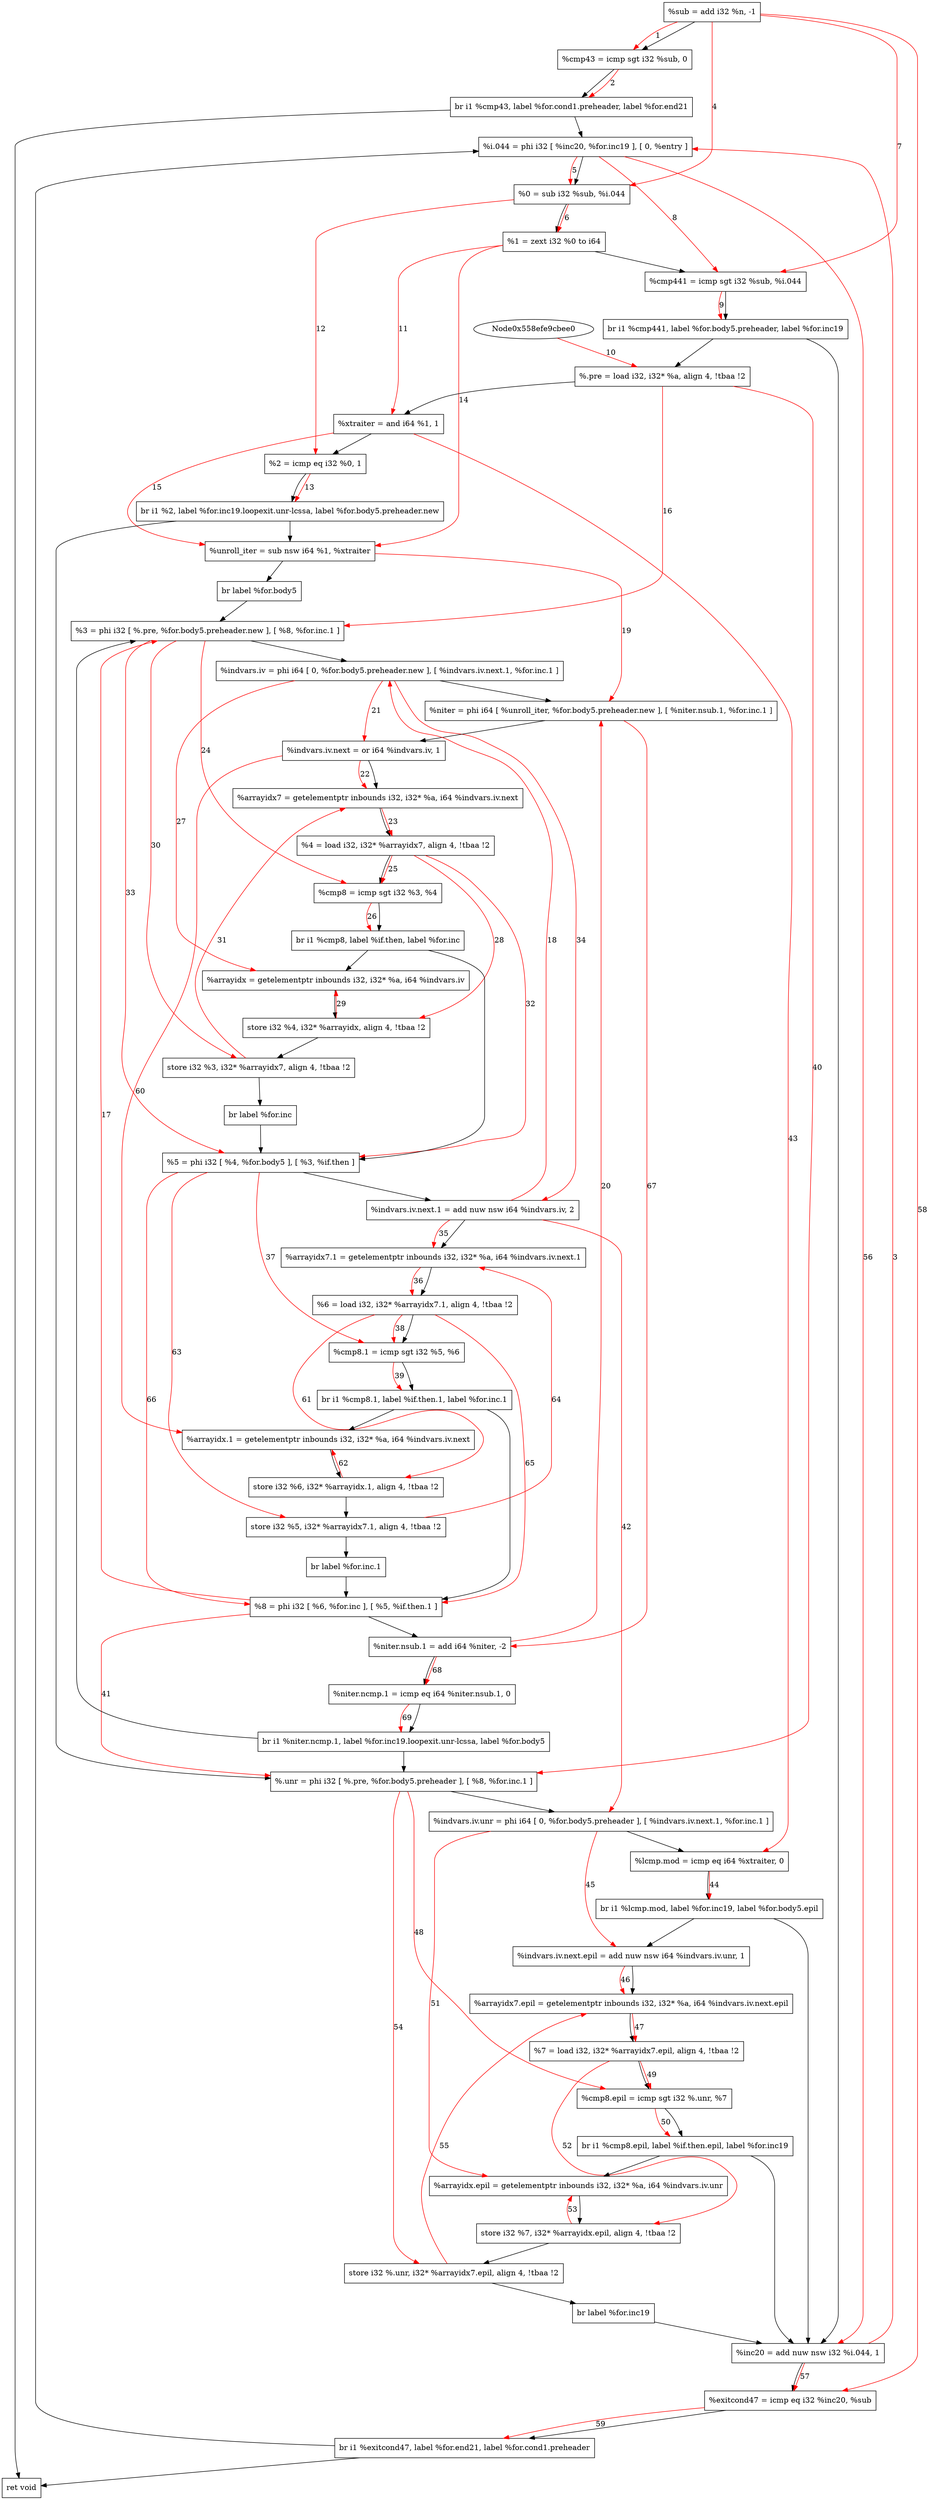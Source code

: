 digraph "CDFG for'func' function" {
	Node0x558efe9cc170[shape=record, label="  %sub = add i32 %n, -1"]
	Node0x558efe9cc1e0[shape=record, label="  %cmp43 = icmp sgt i32 %sub, 0"]
	Node0x558efe956c98[shape=record, label="  br i1 %cmp43, label %for.cond1.preheader, label %for.end21"]
	Node0x558efe9cc508[shape=record, label="  %i.044 = phi i32 [ %inc20, %for.inc19 ], [ 0, %entry ]"]
	Node0x558efe9cc5f0[shape=record, label="  %0 = sub i32 %sub, %i.044"]
	Node0x558efe9cc668[shape=record, label="  %1 = zext i32 %0 to i64"]
	Node0x558efe9cc700[shape=record, label="  %cmp441 = icmp sgt i32 %sub, %i.044"]
	Node0x558efe956db8[shape=record, label="  br i1 %cmp441, label %for.body5.preheader, label %for.inc19"]
	Node0x558efe9cc808[shape=record, label="  %.pre = load i32, i32* %a, align 4, !tbaa !2"]
	Node0x558efe9cd750[shape=record, label="  %xtraiter = and i64 %1, 1"]
	Node0x558efe9cd990[shape=record, label="  %2 = icmp eq i32 %0, 1"]
	Node0x558efe962348[shape=record, label="  br i1 %2, label %for.inc19.loopexit.unr-lcssa, label %for.body5.preheader.new"]
	Node0x558efe9cdc60[shape=record, label="  %unroll_iter = sub nsw i64 %1, %xtraiter"]
	Node0x558efe9cdd38[shape=record, label="  br label %for.body5"]
	Node0x558efe9cde48[shape=record, label="  %3 = phi i32 [ %.pre, %for.body5.preheader.new ], [ %8, %for.inc.1 ]"]
	Node0x558efe9ce008[shape=record, label="  %indvars.iv = phi i64 [ 0, %for.body5.preheader.new ], [ %indvars.iv.next.1, %for.inc.1 ]"]
	Node0x558efe9ce168[shape=record, label="  %niter = phi i64 [ %unroll_iter, %for.body5.preheader.new ], [ %niter.nsub.1, %for.inc.1 ]"]
	Node0x558efe9ce250[shape=record, label="  %indvars.iv.next = or i64 %indvars.iv, 1"]
	Node0x558efe9ce320[shape=record, label="  %arrayidx7 = getelementptr inbounds i32, i32* %a, i64 %indvars.iv.next"]
	Node0x558efe9ce388[shape=record, label="  %4 = load i32, i32* %arrayidx7, align 4, !tbaa !2"]
	Node0x558efe9cea60[shape=record, label="  %cmp8 = icmp sgt i32 %3, %4"]
	Node0x558efe962468[shape=record, label="  br i1 %cmp8, label %if.then, label %for.inc"]
	Node0x558efe9cefb0[shape=record, label="  %arrayidx = getelementptr inbounds i32, i32* %a, i64 %indvars.iv"]
	Node0x558efe9cf030[shape=record, label="  store i32 %4, i32* %arrayidx, align 4, !tbaa !2"]
	Node0x558efe9cf0b0[shape=record, label="  store i32 %3, i32* %arrayidx7, align 4, !tbaa !2"]
	Node0x558efe9ceb48[shape=record, label="  br label %for.inc"]
	Node0x558efe9cf108[shape=record, label="  %5 = phi i32 [ %4, %for.body5 ], [ %3, %if.then ]"]
	Node0x558efe9cf230[shape=record, label="  %indvars.iv.next.1 = add nuw nsw i64 %indvars.iv, 2"]
	Node0x558efe9cf2d0[shape=record, label="  %arrayidx7.1 = getelementptr inbounds i32, i32* %a, i64 %indvars.iv.next.1"]
	Node0x558efe9cdfb8[shape=record, label="  %6 = load i32, i32* %arrayidx7.1, align 4, !tbaa !2"]
	Node0x558efe9cf350[shape=record, label="  %cmp8.1 = icmp sgt i32 %5, %6"]
	Node0x558efe962588[shape=record, label="  br i1 %cmp8.1, label %if.then.1, label %for.inc.1"]
	Node0x558efe9cf418[shape=record, label="  %.unr = phi i32 [ %.pre, %for.body5.preheader ], [ %8, %for.inc.1 ]"]
	Node0x558efe9cf4d8[shape=record, label="  %indvars.iv.unr = phi i64 [ 0, %for.body5.preheader ], [ %indvars.iv.next.1, %for.inc.1 ]"]
	Node0x558efe9cf5a0[shape=record, label="  %lcmp.mod = icmp eq i64 %xtraiter, 0"]
	Node0x558efe9cf6a8[shape=record, label="  br i1 %lcmp.mod, label %for.inc19, label %for.body5.epil"]
	Node0x558efe9cf720[shape=record, label="  %indvars.iv.next.epil = add nuw nsw i64 %indvars.iv.unr, 1"]
	Node0x558efe9cf820[shape=record, label="  %arrayidx7.epil = getelementptr inbounds i32, i32* %a, i64 %indvars.iv.next.epil"]
	Node0x558efe9cdad8[shape=record, label="  %7 = load i32, i32* %arrayidx7.epil, align 4, !tbaa !2"]
	Node0x558efe9cf8a0[shape=record, label="  %cmp8.epil = icmp sgt i32 %.unr, %7"]
	Node0x558efe9cfa08[shape=record, label="  br i1 %cmp8.epil, label %if.then.epil, label %for.inc19"]
	Node0x558efe9cfa80[shape=record, label="  %arrayidx.epil = getelementptr inbounds i32, i32* %a, i64 %indvars.iv.unr"]
	Node0x558efe9cfb00[shape=record, label="  store i32 %7, i32* %arrayidx.epil, align 4, !tbaa !2"]
	Node0x558efe9cfb80[shape=record, label="  store i32 %.unr, i32* %arrayidx7.epil, align 4, !tbaa !2"]
	Node0x558efe9cf978[shape=record, label="  br label %for.inc19"]
	Node0x558efe9cfc00[shape=record, label="  %inc20 = add nuw nsw i32 %i.044, 1"]
	Node0x558efe9cfc70[shape=record, label="  %exitcond47 = icmp eq i32 %inc20, %sub"]
	Node0x558efe9cfd58[shape=record, label="  br i1 %exitcond47, label %for.end21, label %for.cond1.preheader"]
	Node0x558efe9cfda0[shape=record, label="  ret void"]
	Node0x558efe9cfe10[shape=record, label="  %arrayidx.1 = getelementptr inbounds i32, i32* %a, i64 %indvars.iv.next"]
	Node0x558efe9cfe90[shape=record, label="  store i32 %6, i32* %arrayidx.1, align 4, !tbaa !2"]
	Node0x558efe9cff10[shape=record, label="  store i32 %5, i32* %arrayidx7.1, align 4, !tbaa !2"]
	Node0x558efe9cef38[shape=record, label="  br label %for.inc.1"]
	Node0x558efe9cff68[shape=record, label="  %8 = phi i32 [ %6, %for.inc ], [ %5, %if.then.1 ]"]
	Node0x558efe9d00c0[shape=record, label="  %niter.nsub.1 = add i64 %niter, -2"]
	Node0x558efe9d0130[shape=record, label="  %niter.ncmp.1 = icmp eq i64 %niter.nsub.1, 0"]
	Node0x558efe9d01e8[shape=record, label="  br i1 %niter.ncmp.1, label %for.inc19.loopexit.unr-lcssa, label %for.body5"]
	Node0x558efe9cc170 -> Node0x558efe9cc1e0
	Node0x558efe9cc1e0 -> Node0x558efe956c98
	Node0x558efe956c98 -> Node0x558efe9cc508
	Node0x558efe956c98 -> Node0x558efe9cfda0
	Node0x558efe9cc508 -> Node0x558efe9cc5f0
	Node0x558efe9cc5f0 -> Node0x558efe9cc668
	Node0x558efe9cc668 -> Node0x558efe9cc700
	Node0x558efe9cc700 -> Node0x558efe956db8
	Node0x558efe956db8 -> Node0x558efe9cc808
	Node0x558efe956db8 -> Node0x558efe9cfc00
	Node0x558efe9cc808 -> Node0x558efe9cd750
	Node0x558efe9cd750 -> Node0x558efe9cd990
	Node0x558efe9cd990 -> Node0x558efe962348
	Node0x558efe962348 -> Node0x558efe9cf418
	Node0x558efe962348 -> Node0x558efe9cdc60
	Node0x558efe9cdc60 -> Node0x558efe9cdd38
	Node0x558efe9cdd38 -> Node0x558efe9cde48
	Node0x558efe9cde48 -> Node0x558efe9ce008
	Node0x558efe9ce008 -> Node0x558efe9ce168
	Node0x558efe9ce168 -> Node0x558efe9ce250
	Node0x558efe9ce250 -> Node0x558efe9ce320
	Node0x558efe9ce320 -> Node0x558efe9ce388
	Node0x558efe9ce388 -> Node0x558efe9cea60
	Node0x558efe9cea60 -> Node0x558efe962468
	Node0x558efe962468 -> Node0x558efe9cefb0
	Node0x558efe962468 -> Node0x558efe9cf108
	Node0x558efe9cefb0 -> Node0x558efe9cf030
	Node0x558efe9cf030 -> Node0x558efe9cf0b0
	Node0x558efe9cf0b0 -> Node0x558efe9ceb48
	Node0x558efe9ceb48 -> Node0x558efe9cf108
	Node0x558efe9cf108 -> Node0x558efe9cf230
	Node0x558efe9cf230 -> Node0x558efe9cf2d0
	Node0x558efe9cf2d0 -> Node0x558efe9cdfb8
	Node0x558efe9cdfb8 -> Node0x558efe9cf350
	Node0x558efe9cf350 -> Node0x558efe962588
	Node0x558efe962588 -> Node0x558efe9cfe10
	Node0x558efe962588 -> Node0x558efe9cff68
	Node0x558efe9cf418 -> Node0x558efe9cf4d8
	Node0x558efe9cf4d8 -> Node0x558efe9cf5a0
	Node0x558efe9cf5a0 -> Node0x558efe9cf6a8
	Node0x558efe9cf6a8 -> Node0x558efe9cfc00
	Node0x558efe9cf6a8 -> Node0x558efe9cf720
	Node0x558efe9cf720 -> Node0x558efe9cf820
	Node0x558efe9cf820 -> Node0x558efe9cdad8
	Node0x558efe9cdad8 -> Node0x558efe9cf8a0
	Node0x558efe9cf8a0 -> Node0x558efe9cfa08
	Node0x558efe9cfa08 -> Node0x558efe9cfa80
	Node0x558efe9cfa08 -> Node0x558efe9cfc00
	Node0x558efe9cfa80 -> Node0x558efe9cfb00
	Node0x558efe9cfb00 -> Node0x558efe9cfb80
	Node0x558efe9cfb80 -> Node0x558efe9cf978
	Node0x558efe9cf978 -> Node0x558efe9cfc00
	Node0x558efe9cfc00 -> Node0x558efe9cfc70
	Node0x558efe9cfc70 -> Node0x558efe9cfd58
	Node0x558efe9cfd58 -> Node0x558efe9cfda0
	Node0x558efe9cfd58 -> Node0x558efe9cc508
	Node0x558efe9cfe10 -> Node0x558efe9cfe90
	Node0x558efe9cfe90 -> Node0x558efe9cff10
	Node0x558efe9cff10 -> Node0x558efe9cef38
	Node0x558efe9cef38 -> Node0x558efe9cff68
	Node0x558efe9cff68 -> Node0x558efe9d00c0
	Node0x558efe9d00c0 -> Node0x558efe9d0130
	Node0x558efe9d0130 -> Node0x558efe9d01e8
	Node0x558efe9d01e8 -> Node0x558efe9cf418
	Node0x558efe9d01e8 -> Node0x558efe9cde48
edge [color=red]
	Node0x558efe9cc170 -> Node0x558efe9cc1e0[label="1"]
	Node0x558efe9cc1e0 -> Node0x558efe956c98[label="2"]
	Node0x558efe9cfc00 -> Node0x558efe9cc508[label="3"]
	Node0x558efe9cc170 -> Node0x558efe9cc5f0[label="4"]
	Node0x558efe9cc508 -> Node0x558efe9cc5f0[label="5"]
	Node0x558efe9cc5f0 -> Node0x558efe9cc668[label="6"]
	Node0x558efe9cc170 -> Node0x558efe9cc700[label="7"]
	Node0x558efe9cc508 -> Node0x558efe9cc700[label="8"]
	Node0x558efe9cc700 -> Node0x558efe956db8[label="9"]
	Node0x558efe9cbee0 -> Node0x558efe9cc808[label="10"]
	Node0x558efe9cc668 -> Node0x558efe9cd750[label="11"]
	Node0x558efe9cc5f0 -> Node0x558efe9cd990[label="12"]
	Node0x558efe9cd990 -> Node0x558efe962348[label="13"]
	Node0x558efe9cc668 -> Node0x558efe9cdc60[label="14"]
	Node0x558efe9cd750 -> Node0x558efe9cdc60[label="15"]
	Node0x558efe9cc808 -> Node0x558efe9cde48[label="16"]
	Node0x558efe9cff68 -> Node0x558efe9cde48[label="17"]
	Node0x558efe9cf230 -> Node0x558efe9ce008[label="18"]
	Node0x558efe9cdc60 -> Node0x558efe9ce168[label="19"]
	Node0x558efe9d00c0 -> Node0x558efe9ce168[label="20"]
	Node0x558efe9ce008 -> Node0x558efe9ce250[label="21"]
	Node0x558efe9ce250 -> Node0x558efe9ce320[label="22"]
	Node0x558efe9ce320 -> Node0x558efe9ce388[label="23"]
	Node0x558efe9cde48 -> Node0x558efe9cea60[label="24"]
	Node0x558efe9ce388 -> Node0x558efe9cea60[label="25"]
	Node0x558efe9cea60 -> Node0x558efe962468[label="26"]
	Node0x558efe9ce008 -> Node0x558efe9cefb0[label="27"]
	Node0x558efe9ce388 -> Node0x558efe9cf030[label="28"]
	Node0x558efe9cf030 -> Node0x558efe9cefb0[label="29"]
	Node0x558efe9cde48 -> Node0x558efe9cf0b0[label="30"]
	Node0x558efe9cf0b0 -> Node0x558efe9ce320[label="31"]
	Node0x558efe9ce388 -> Node0x558efe9cf108[label="32"]
	Node0x558efe9cde48 -> Node0x558efe9cf108[label="33"]
	Node0x558efe9ce008 -> Node0x558efe9cf230[label="34"]
	Node0x558efe9cf230 -> Node0x558efe9cf2d0[label="35"]
	Node0x558efe9cf2d0 -> Node0x558efe9cdfb8[label="36"]
	Node0x558efe9cf108 -> Node0x558efe9cf350[label="37"]
	Node0x558efe9cdfb8 -> Node0x558efe9cf350[label="38"]
	Node0x558efe9cf350 -> Node0x558efe962588[label="39"]
	Node0x558efe9cc808 -> Node0x558efe9cf418[label="40"]
	Node0x558efe9cff68 -> Node0x558efe9cf418[label="41"]
	Node0x558efe9cf230 -> Node0x558efe9cf4d8[label="42"]
	Node0x558efe9cd750 -> Node0x558efe9cf5a0[label="43"]
	Node0x558efe9cf5a0 -> Node0x558efe9cf6a8[label="44"]
	Node0x558efe9cf4d8 -> Node0x558efe9cf720[label="45"]
	Node0x558efe9cf720 -> Node0x558efe9cf820[label="46"]
	Node0x558efe9cf820 -> Node0x558efe9cdad8[label="47"]
	Node0x558efe9cf418 -> Node0x558efe9cf8a0[label="48"]
	Node0x558efe9cdad8 -> Node0x558efe9cf8a0[label="49"]
	Node0x558efe9cf8a0 -> Node0x558efe9cfa08[label="50"]
	Node0x558efe9cf4d8 -> Node0x558efe9cfa80[label="51"]
	Node0x558efe9cdad8 -> Node0x558efe9cfb00[label="52"]
	Node0x558efe9cfb00 -> Node0x558efe9cfa80[label="53"]
	Node0x558efe9cf418 -> Node0x558efe9cfb80[label="54"]
	Node0x558efe9cfb80 -> Node0x558efe9cf820[label="55"]
	Node0x558efe9cc508 -> Node0x558efe9cfc00[label="56"]
	Node0x558efe9cfc00 -> Node0x558efe9cfc70[label="57"]
	Node0x558efe9cc170 -> Node0x558efe9cfc70[label="58"]
	Node0x558efe9cfc70 -> Node0x558efe9cfd58[label="59"]
	Node0x558efe9ce250 -> Node0x558efe9cfe10[label="60"]
	Node0x558efe9cdfb8 -> Node0x558efe9cfe90[label="61"]
	Node0x558efe9cfe90 -> Node0x558efe9cfe10[label="62"]
	Node0x558efe9cf108 -> Node0x558efe9cff10[label="63"]
	Node0x558efe9cff10 -> Node0x558efe9cf2d0[label="64"]
	Node0x558efe9cdfb8 -> Node0x558efe9cff68[label="65"]
	Node0x558efe9cf108 -> Node0x558efe9cff68[label="66"]
	Node0x558efe9ce168 -> Node0x558efe9d00c0[label="67"]
	Node0x558efe9d00c0 -> Node0x558efe9d0130[label="68"]
	Node0x558efe9d0130 -> Node0x558efe9d01e8[label="69"]
}
